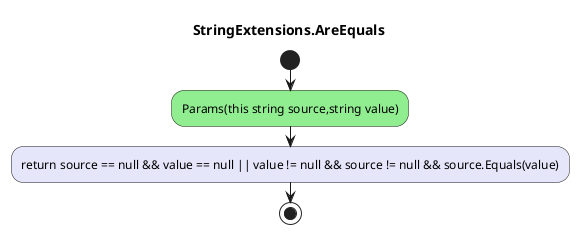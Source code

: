 @startuml StringExtensions.AreEquals
title StringExtensions.AreEquals
start
#LightGreen:Params(this string source,string value);
#Lavender:return source == null && value == null || value != null && source != null && source.Equals(value);
stop
@enduml

